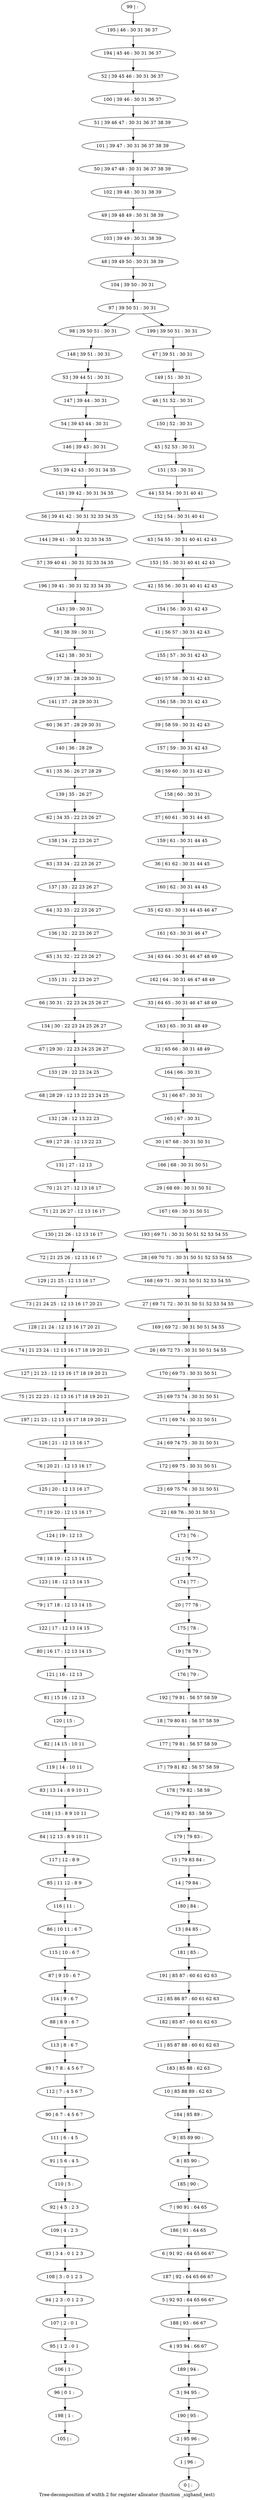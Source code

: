 digraph G {
graph [label="Tree-decomposition of width 2 for register allocator (function _sighand_test)"]
0[label="0 | : "];
1[label="1 | 96 : "];
2[label="2 | 95 96 : "];
3[label="3 | 94 95 : "];
4[label="4 | 93 94 : 66 67 "];
5[label="5 | 92 93 : 64 65 66 67 "];
6[label="6 | 91 92 : 64 65 66 67 "];
7[label="7 | 90 91 : 64 65 "];
8[label="8 | 85 90 : "];
9[label="9 | 85 89 90 : "];
10[label="10 | 85 88 89 : 62 63 "];
11[label="11 | 85 87 88 : 60 61 62 63 "];
12[label="12 | 85 86 87 : 60 61 62 63 "];
13[label="13 | 84 85 : "];
14[label="14 | 79 84 : "];
15[label="15 | 79 83 84 : "];
16[label="16 | 79 82 83 : 58 59 "];
17[label="17 | 79 81 82 : 56 57 58 59 "];
18[label="18 | 79 80 81 : 56 57 58 59 "];
19[label="19 | 78 79 : "];
20[label="20 | 77 78 : "];
21[label="21 | 76 77 : "];
22[label="22 | 69 76 : 30 31 50 51 "];
23[label="23 | 69 75 76 : 30 31 50 51 "];
24[label="24 | 69 74 75 : 30 31 50 51 "];
25[label="25 | 69 73 74 : 30 31 50 51 "];
26[label="26 | 69 72 73 : 30 31 50 51 54 55 "];
27[label="27 | 69 71 72 : 30 31 50 51 52 53 54 55 "];
28[label="28 | 69 70 71 : 30 31 50 51 52 53 54 55 "];
29[label="29 | 68 69 : 30 31 50 51 "];
30[label="30 | 67 68 : 30 31 50 51 "];
31[label="31 | 66 67 : 30 31 "];
32[label="32 | 65 66 : 30 31 48 49 "];
33[label="33 | 64 65 : 30 31 46 47 48 49 "];
34[label="34 | 63 64 : 30 31 46 47 48 49 "];
35[label="35 | 62 63 : 30 31 44 45 46 47 "];
36[label="36 | 61 62 : 30 31 44 45 "];
37[label="37 | 60 61 : 30 31 44 45 "];
38[label="38 | 59 60 : 30 31 42 43 "];
39[label="39 | 58 59 : 30 31 42 43 "];
40[label="40 | 57 58 : 30 31 42 43 "];
41[label="41 | 56 57 : 30 31 42 43 "];
42[label="42 | 55 56 : 30 31 40 41 42 43 "];
43[label="43 | 54 55 : 30 31 40 41 42 43 "];
44[label="44 | 53 54 : 30 31 40 41 "];
45[label="45 | 52 53 : 30 31 "];
46[label="46 | 51 52 : 30 31 "];
47[label="47 | 39 51 : 30 31 "];
48[label="48 | 39 49 50 : 30 31 38 39 "];
49[label="49 | 39 48 49 : 30 31 38 39 "];
50[label="50 | 39 47 48 : 30 31 36 37 38 39 "];
51[label="51 | 39 46 47 : 30 31 36 37 38 39 "];
52[label="52 | 39 45 46 : 30 31 36 37 "];
53[label="53 | 39 44 51 : 30 31 "];
54[label="54 | 39 43 44 : 30 31 "];
55[label="55 | 39 42 43 : 30 31 34 35 "];
56[label="56 | 39 41 42 : 30 31 32 33 34 35 "];
57[label="57 | 39 40 41 : 30 31 32 33 34 35 "];
58[label="58 | 38 39 : 30 31 "];
59[label="59 | 37 38 : 28 29 30 31 "];
60[label="60 | 36 37 : 28 29 30 31 "];
61[label="61 | 35 36 : 26 27 28 29 "];
62[label="62 | 34 35 : 22 23 26 27 "];
63[label="63 | 33 34 : 22 23 26 27 "];
64[label="64 | 32 33 : 22 23 26 27 "];
65[label="65 | 31 32 : 22 23 26 27 "];
66[label="66 | 30 31 : 22 23 24 25 26 27 "];
67[label="67 | 29 30 : 22 23 24 25 26 27 "];
68[label="68 | 28 29 : 12 13 22 23 24 25 "];
69[label="69 | 27 28 : 12 13 22 23 "];
70[label="70 | 21 27 : 12 13 16 17 "];
71[label="71 | 21 26 27 : 12 13 16 17 "];
72[label="72 | 21 25 26 : 12 13 16 17 "];
73[label="73 | 21 24 25 : 12 13 16 17 20 21 "];
74[label="74 | 21 23 24 : 12 13 16 17 18 19 20 21 "];
75[label="75 | 21 22 23 : 12 13 16 17 18 19 20 21 "];
76[label="76 | 20 21 : 12 13 16 17 "];
77[label="77 | 19 20 : 12 13 16 17 "];
78[label="78 | 18 19 : 12 13 14 15 "];
79[label="79 | 17 18 : 12 13 14 15 "];
80[label="80 | 16 17 : 12 13 14 15 "];
81[label="81 | 15 16 : 12 13 "];
82[label="82 | 14 15 : 10 11 "];
83[label="83 | 13 14 : 8 9 10 11 "];
84[label="84 | 12 13 : 8 9 10 11 "];
85[label="85 | 11 12 : 8 9 "];
86[label="86 | 10 11 : 6 7 "];
87[label="87 | 9 10 : 6 7 "];
88[label="88 | 8 9 : 6 7 "];
89[label="89 | 7 8 : 4 5 6 7 "];
90[label="90 | 6 7 : 4 5 6 7 "];
91[label="91 | 5 6 : 4 5 "];
92[label="92 | 4 5 : 2 3 "];
93[label="93 | 3 4 : 0 1 2 3 "];
94[label="94 | 2 3 : 0 1 2 3 "];
95[label="95 | 1 2 : 0 1 "];
96[label="96 | 0 1 : "];
97[label="97 | 39 50 51 : 30 31 "];
98[label="98 | 39 50 51 : 30 31 "];
99[label="99 | : "];
100[label="100 | 39 46 : 30 31 36 37 "];
101[label="101 | 39 47 : 30 31 36 37 38 39 "];
102[label="102 | 39 48 : 30 31 38 39 "];
103[label="103 | 39 49 : 30 31 38 39 "];
104[label="104 | 39 50 : 30 31 "];
105[label="105 | : "];
106[label="106 | 1 : "];
107[label="107 | 2 : 0 1 "];
108[label="108 | 3 : 0 1 2 3 "];
109[label="109 | 4 : 2 3 "];
110[label="110 | 5 : "];
111[label="111 | 6 : 4 5 "];
112[label="112 | 7 : 4 5 6 7 "];
113[label="113 | 8 : 6 7 "];
114[label="114 | 9 : 6 7 "];
115[label="115 | 10 : 6 7 "];
116[label="116 | 11 : "];
117[label="117 | 12 : 8 9 "];
118[label="118 | 13 : 8 9 10 11 "];
119[label="119 | 14 : 10 11 "];
120[label="120 | 15 : "];
121[label="121 | 16 : 12 13 "];
122[label="122 | 17 : 12 13 14 15 "];
123[label="123 | 18 : 12 13 14 15 "];
124[label="124 | 19 : 12 13 "];
125[label="125 | 20 : 12 13 16 17 "];
126[label="126 | 21 : 12 13 16 17 "];
127[label="127 | 21 23 : 12 13 16 17 18 19 20 21 "];
128[label="128 | 21 24 : 12 13 16 17 20 21 "];
129[label="129 | 21 25 : 12 13 16 17 "];
130[label="130 | 21 26 : 12 13 16 17 "];
131[label="131 | 27 : 12 13 "];
132[label="132 | 28 : 12 13 22 23 "];
133[label="133 | 29 : 22 23 24 25 "];
134[label="134 | 30 : 22 23 24 25 26 27 "];
135[label="135 | 31 : 22 23 26 27 "];
136[label="136 | 32 : 22 23 26 27 "];
137[label="137 | 33 : 22 23 26 27 "];
138[label="138 | 34 : 22 23 26 27 "];
139[label="139 | 35 : 26 27 "];
140[label="140 | 36 : 28 29 "];
141[label="141 | 37 : 28 29 30 31 "];
142[label="142 | 38 : 30 31 "];
143[label="143 | 39 : 30 31 "];
144[label="144 | 39 41 : 30 31 32 33 34 35 "];
145[label="145 | 39 42 : 30 31 34 35 "];
146[label="146 | 39 43 : 30 31 "];
147[label="147 | 39 44 : 30 31 "];
148[label="148 | 39 51 : 30 31 "];
149[label="149 | 51 : 30 31 "];
150[label="150 | 52 : 30 31 "];
151[label="151 | 53 : 30 31 "];
152[label="152 | 54 : 30 31 40 41 "];
153[label="153 | 55 : 30 31 40 41 42 43 "];
154[label="154 | 56 : 30 31 42 43 "];
155[label="155 | 57 : 30 31 42 43 "];
156[label="156 | 58 : 30 31 42 43 "];
157[label="157 | 59 : 30 31 42 43 "];
158[label="158 | 60 : 30 31 "];
159[label="159 | 61 : 30 31 44 45 "];
160[label="160 | 62 : 30 31 44 45 "];
161[label="161 | 63 : 30 31 46 47 "];
162[label="162 | 64 : 30 31 46 47 48 49 "];
163[label="163 | 65 : 30 31 48 49 "];
164[label="164 | 66 : 30 31 "];
165[label="165 | 67 : 30 31 "];
166[label="166 | 68 : 30 31 50 51 "];
167[label="167 | 69 : 30 31 50 51 "];
168[label="168 | 69 71 : 30 31 50 51 52 53 54 55 "];
169[label="169 | 69 72 : 30 31 50 51 54 55 "];
170[label="170 | 69 73 : 30 31 50 51 "];
171[label="171 | 69 74 : 30 31 50 51 "];
172[label="172 | 69 75 : 30 31 50 51 "];
173[label="173 | 76 : "];
174[label="174 | 77 : "];
175[label="175 | 78 : "];
176[label="176 | 79 : "];
177[label="177 | 79 81 : 56 57 58 59 "];
178[label="178 | 79 82 : 58 59 "];
179[label="179 | 79 83 : "];
180[label="180 | 84 : "];
181[label="181 | 85 : "];
182[label="182 | 85 87 : 60 61 62 63 "];
183[label="183 | 85 88 : 62 63 "];
184[label="184 | 85 89 : "];
185[label="185 | 90 : "];
186[label="186 | 91 : 64 65 "];
187[label="187 | 92 : 64 65 66 67 "];
188[label="188 | 93 : 66 67 "];
189[label="189 | 94 : "];
190[label="190 | 95 : "];
191[label="191 | 85 87 : 60 61 62 63 "];
192[label="192 | 79 81 : 56 57 58 59 "];
193[label="193 | 69 71 : 30 31 50 51 52 53 54 55 "];
194[label="194 | 45 46 : 30 31 36 37 "];
195[label="195 | 46 : 30 31 36 37 "];
196[label="196 | 39 41 : 30 31 32 33 34 35 "];
197[label="197 | 21 23 : 12 13 16 17 18 19 20 21 "];
198[label="198 | 1 : "];
199[label="199 | 39 50 51 : 30 31 "];
70->71 ;
106->96 ;
95->106 ;
107->95 ;
94->107 ;
108->94 ;
93->108 ;
109->93 ;
92->109 ;
110->92 ;
91->110 ;
111->91 ;
90->111 ;
112->90 ;
89->112 ;
113->89 ;
88->113 ;
114->88 ;
87->114 ;
115->87 ;
86->115 ;
116->86 ;
85->116 ;
117->85 ;
84->117 ;
118->84 ;
83->118 ;
119->83 ;
82->119 ;
120->82 ;
81->120 ;
121->81 ;
80->121 ;
122->80 ;
79->122 ;
123->79 ;
78->123 ;
124->78 ;
77->124 ;
125->77 ;
76->125 ;
126->76 ;
127->75 ;
74->127 ;
128->74 ;
73->128 ;
129->73 ;
72->129 ;
130->72 ;
71->130 ;
131->70 ;
69->131 ;
132->69 ;
68->132 ;
133->68 ;
67->133 ;
134->67 ;
66->134 ;
135->66 ;
65->135 ;
136->65 ;
64->136 ;
137->64 ;
63->137 ;
138->63 ;
62->138 ;
139->62 ;
61->139 ;
140->61 ;
60->140 ;
141->60 ;
59->141 ;
142->59 ;
58->142 ;
143->58 ;
144->57 ;
56->144 ;
145->56 ;
55->145 ;
146->55 ;
54->146 ;
147->54 ;
53->147 ;
148->53 ;
98->148 ;
196->143 ;
57->196 ;
197->126 ;
75->197 ;
198->105 ;
96->198 ;
99->195 ;
195->194 ;
194->52 ;
52->100 ;
100->51 ;
51->101 ;
101->50 ;
50->102 ;
102->49 ;
49->103 ;
103->48 ;
48->104 ;
104->97 ;
47->149 ;
149->46 ;
46->150 ;
150->45 ;
45->151 ;
151->44 ;
44->152 ;
152->43 ;
43->153 ;
153->42 ;
42->154 ;
154->41 ;
41->155 ;
155->40 ;
40->156 ;
156->39 ;
39->157 ;
157->38 ;
38->158 ;
158->37 ;
37->159 ;
159->36 ;
36->160 ;
160->35 ;
35->161 ;
161->34 ;
34->162 ;
162->33 ;
33->163 ;
163->32 ;
32->164 ;
164->31 ;
31->165 ;
165->30 ;
30->166 ;
166->29 ;
29->167 ;
167->193 ;
193->28 ;
28->168 ;
168->27 ;
27->169 ;
169->26 ;
26->170 ;
170->25 ;
25->171 ;
171->24 ;
24->172 ;
172->23 ;
23->22 ;
22->173 ;
173->21 ;
21->174 ;
174->20 ;
20->175 ;
175->19 ;
19->176 ;
176->192 ;
192->18 ;
18->177 ;
177->17 ;
17->178 ;
178->16 ;
16->179 ;
179->15 ;
15->14 ;
14->180 ;
180->13 ;
13->181 ;
181->191 ;
191->12 ;
12->182 ;
182->11 ;
11->183 ;
183->10 ;
10->184 ;
184->9 ;
9->8 ;
8->185 ;
185->7 ;
7->186 ;
186->6 ;
6->187 ;
187->5 ;
5->188 ;
188->4 ;
4->189 ;
189->3 ;
3->190 ;
190->2 ;
2->1 ;
1->0 ;
199->47 ;
97->98 ;
97->199 ;
}
